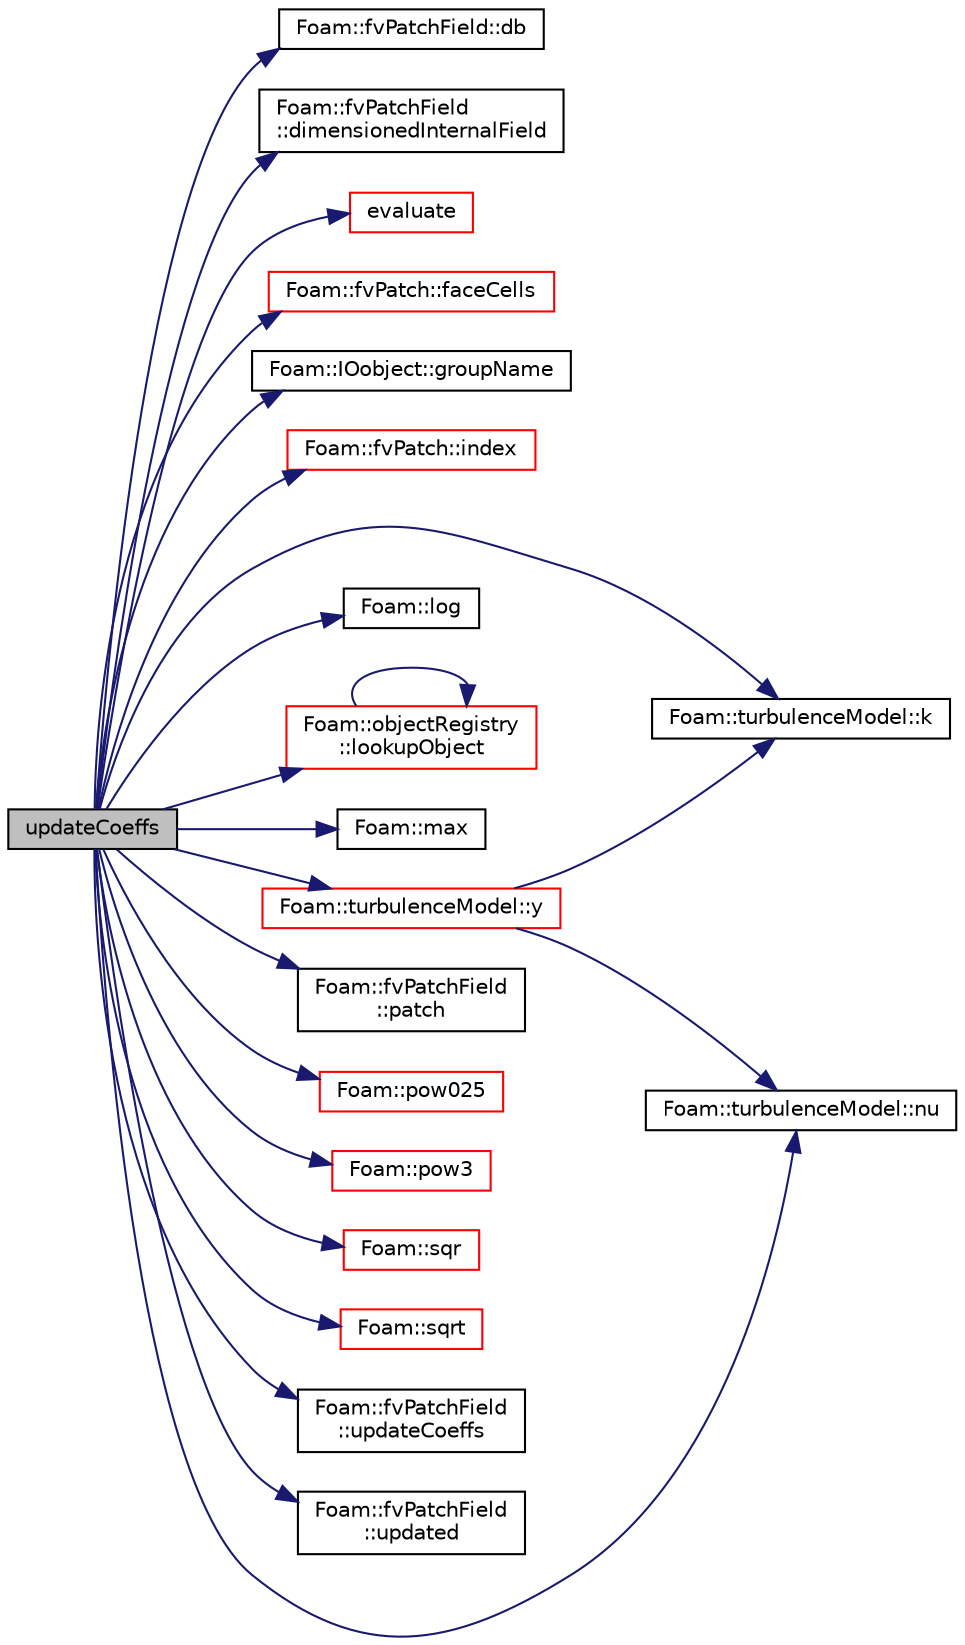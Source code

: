 digraph "updateCoeffs"
{
  bgcolor="transparent";
  edge [fontname="Helvetica",fontsize="10",labelfontname="Helvetica",labelfontsize="10"];
  node [fontname="Helvetica",fontsize="10",shape=record];
  rankdir="LR";
  Node1 [label="updateCoeffs",height=0.2,width=0.4,color="black", fillcolor="grey75", style="filled", fontcolor="black"];
  Node1 -> Node2 [color="midnightblue",fontsize="10",style="solid",fontname="Helvetica"];
  Node2 [label="Foam::fvPatchField::db",height=0.2,width=0.4,color="black",URL="$a00889.html#adf469b34fcd0250cef43ac4ce3f153ab",tooltip="Return local objectRegistry. "];
  Node1 -> Node3 [color="midnightblue",fontsize="10",style="solid",fontname="Helvetica"];
  Node3 [label="Foam::fvPatchField\l::dimensionedInternalField",height=0.2,width=0.4,color="black",URL="$a00889.html#a31518d9a232725c9887f13d0a259e1fe",tooltip="Return dimensioned internal field reference. "];
  Node1 -> Node4 [color="midnightblue",fontsize="10",style="solid",fontname="Helvetica"];
  Node4 [label="evaluate",height=0.2,width=0.4,color="red",URL="$a01244.html#a96dc99388e664182349d72cdca254c20",tooltip="Evaluate the patchField. "];
  Node1 -> Node5 [color="midnightblue",fontsize="10",style="solid",fontname="Helvetica"];
  Node5 [label="Foam::fvPatch::faceCells",height=0.2,width=0.4,color="red",URL="$a00888.html#a7cbd3f7d875089fbed897f536ef662c9",tooltip="Return faceCells. "];
  Node1 -> Node6 [color="midnightblue",fontsize="10",style="solid",fontname="Helvetica"];
  Node6 [label="Foam::IOobject::groupName",height=0.2,width=0.4,color="black",URL="$a01182.html#ad5705e6da2a025ad75b4cf5d748d7d30"];
  Node1 -> Node7 [color="midnightblue",fontsize="10",style="solid",fontname="Helvetica"];
  Node7 [label="Foam::fvPatch::index",height=0.2,width=0.4,color="red",URL="$a00888.html#a7d1e8acadb27bd2b4e61457d47b71b6f",tooltip="Return the index of this patch in the fvBoundaryMesh. "];
  Node1 -> Node8 [color="midnightblue",fontsize="10",style="solid",fontname="Helvetica"];
  Node8 [label="Foam::turbulenceModel::k",height=0.2,width=0.4,color="black",URL="$a02705.html#a3f82cf7bd1acf0346fcf9c6f6af56834",tooltip="Return the turbulence kinetic energy. "];
  Node1 -> Node9 [color="midnightblue",fontsize="10",style="solid",fontname="Helvetica"];
  Node9 [label="Foam::log",height=0.2,width=0.4,color="black",URL="$a10742.html#a6e89590da9859ad497977e08f110d4b5"];
  Node1 -> Node10 [color="midnightblue",fontsize="10",style="solid",fontname="Helvetica"];
  Node10 [label="Foam::objectRegistry\l::lookupObject",height=0.2,width=0.4,color="red",URL="$a01695.html#affcae20935bdf1726ec1f822228a2330",tooltip="Lookup and return the object of the given Type. "];
  Node10 -> Node10 [color="midnightblue",fontsize="10",style="solid",fontname="Helvetica"];
  Node1 -> Node11 [color="midnightblue",fontsize="10",style="solid",fontname="Helvetica"];
  Node11 [label="Foam::max",height=0.2,width=0.4,color="black",URL="$a10742.html#ac993e906cf2774ae77e666bc24e81733"];
  Node1 -> Node12 [color="midnightblue",fontsize="10",style="solid",fontname="Helvetica"];
  Node12 [label="Foam::turbulenceModel::nu",height=0.2,width=0.4,color="black",URL="$a02705.html#a873c2bd19b9d6641c6c1f03df3a292aa",tooltip="Return the laminar viscosity. "];
  Node1 -> Node13 [color="midnightblue",fontsize="10",style="solid",fontname="Helvetica"];
  Node13 [label="Foam::fvPatchField\l::patch",height=0.2,width=0.4,color="black",URL="$a00889.html#ad735de1fbd0f85c12ad0c37deb62d22c",tooltip="Return patch. "];
  Node1 -> Node14 [color="midnightblue",fontsize="10",style="solid",fontname="Helvetica"];
  Node14 [label="Foam::pow025",height=0.2,width=0.4,color="red",URL="$a10742.html#af8d7dc24dfce32ee37c1210e616966e1"];
  Node1 -> Node15 [color="midnightblue",fontsize="10",style="solid",fontname="Helvetica"];
  Node15 [label="Foam::pow3",height=0.2,width=0.4,color="red",URL="$a10742.html#a2e8f5d970ee4fb466536c3c46bae91fe"];
  Node1 -> Node16 [color="midnightblue",fontsize="10",style="solid",fontname="Helvetica"];
  Node16 [label="Foam::sqr",height=0.2,width=0.4,color="red",URL="$a10742.html#a277dc11c581d53826ab5090b08f3b17b"];
  Node1 -> Node17 [color="midnightblue",fontsize="10",style="solid",fontname="Helvetica"];
  Node17 [label="Foam::sqrt",height=0.2,width=0.4,color="red",URL="$a10742.html#a8616bd62eebf2342a80222fecb1bda71"];
  Node1 -> Node18 [color="midnightblue",fontsize="10",style="solid",fontname="Helvetica"];
  Node18 [label="Foam::fvPatchField\l::updateCoeffs",height=0.2,width=0.4,color="black",URL="$a00889.html#a7e24eafac629d3733181cd942d4c902f",tooltip="Update the coefficients associated with the patch field. "];
  Node1 -> Node19 [color="midnightblue",fontsize="10",style="solid",fontname="Helvetica"];
  Node19 [label="Foam::fvPatchField\l::updated",height=0.2,width=0.4,color="black",URL="$a00889.html#a087516fc8e0613b0bf49ac8fc4b30fff",tooltip="Return true if the boundary condition has already been updated. "];
  Node1 -> Node20 [color="midnightblue",fontsize="10",style="solid",fontname="Helvetica"];
  Node20 [label="Foam::turbulenceModel::y",height=0.2,width=0.4,color="red",URL="$a02705.html#a786f55d8a1d6a0900d1798fd04595c14",tooltip="Return the near wall distances. "];
  Node20 -> Node12 [color="midnightblue",fontsize="10",style="solid",fontname="Helvetica"];
  Node20 -> Node8 [color="midnightblue",fontsize="10",style="solid",fontname="Helvetica"];
}
